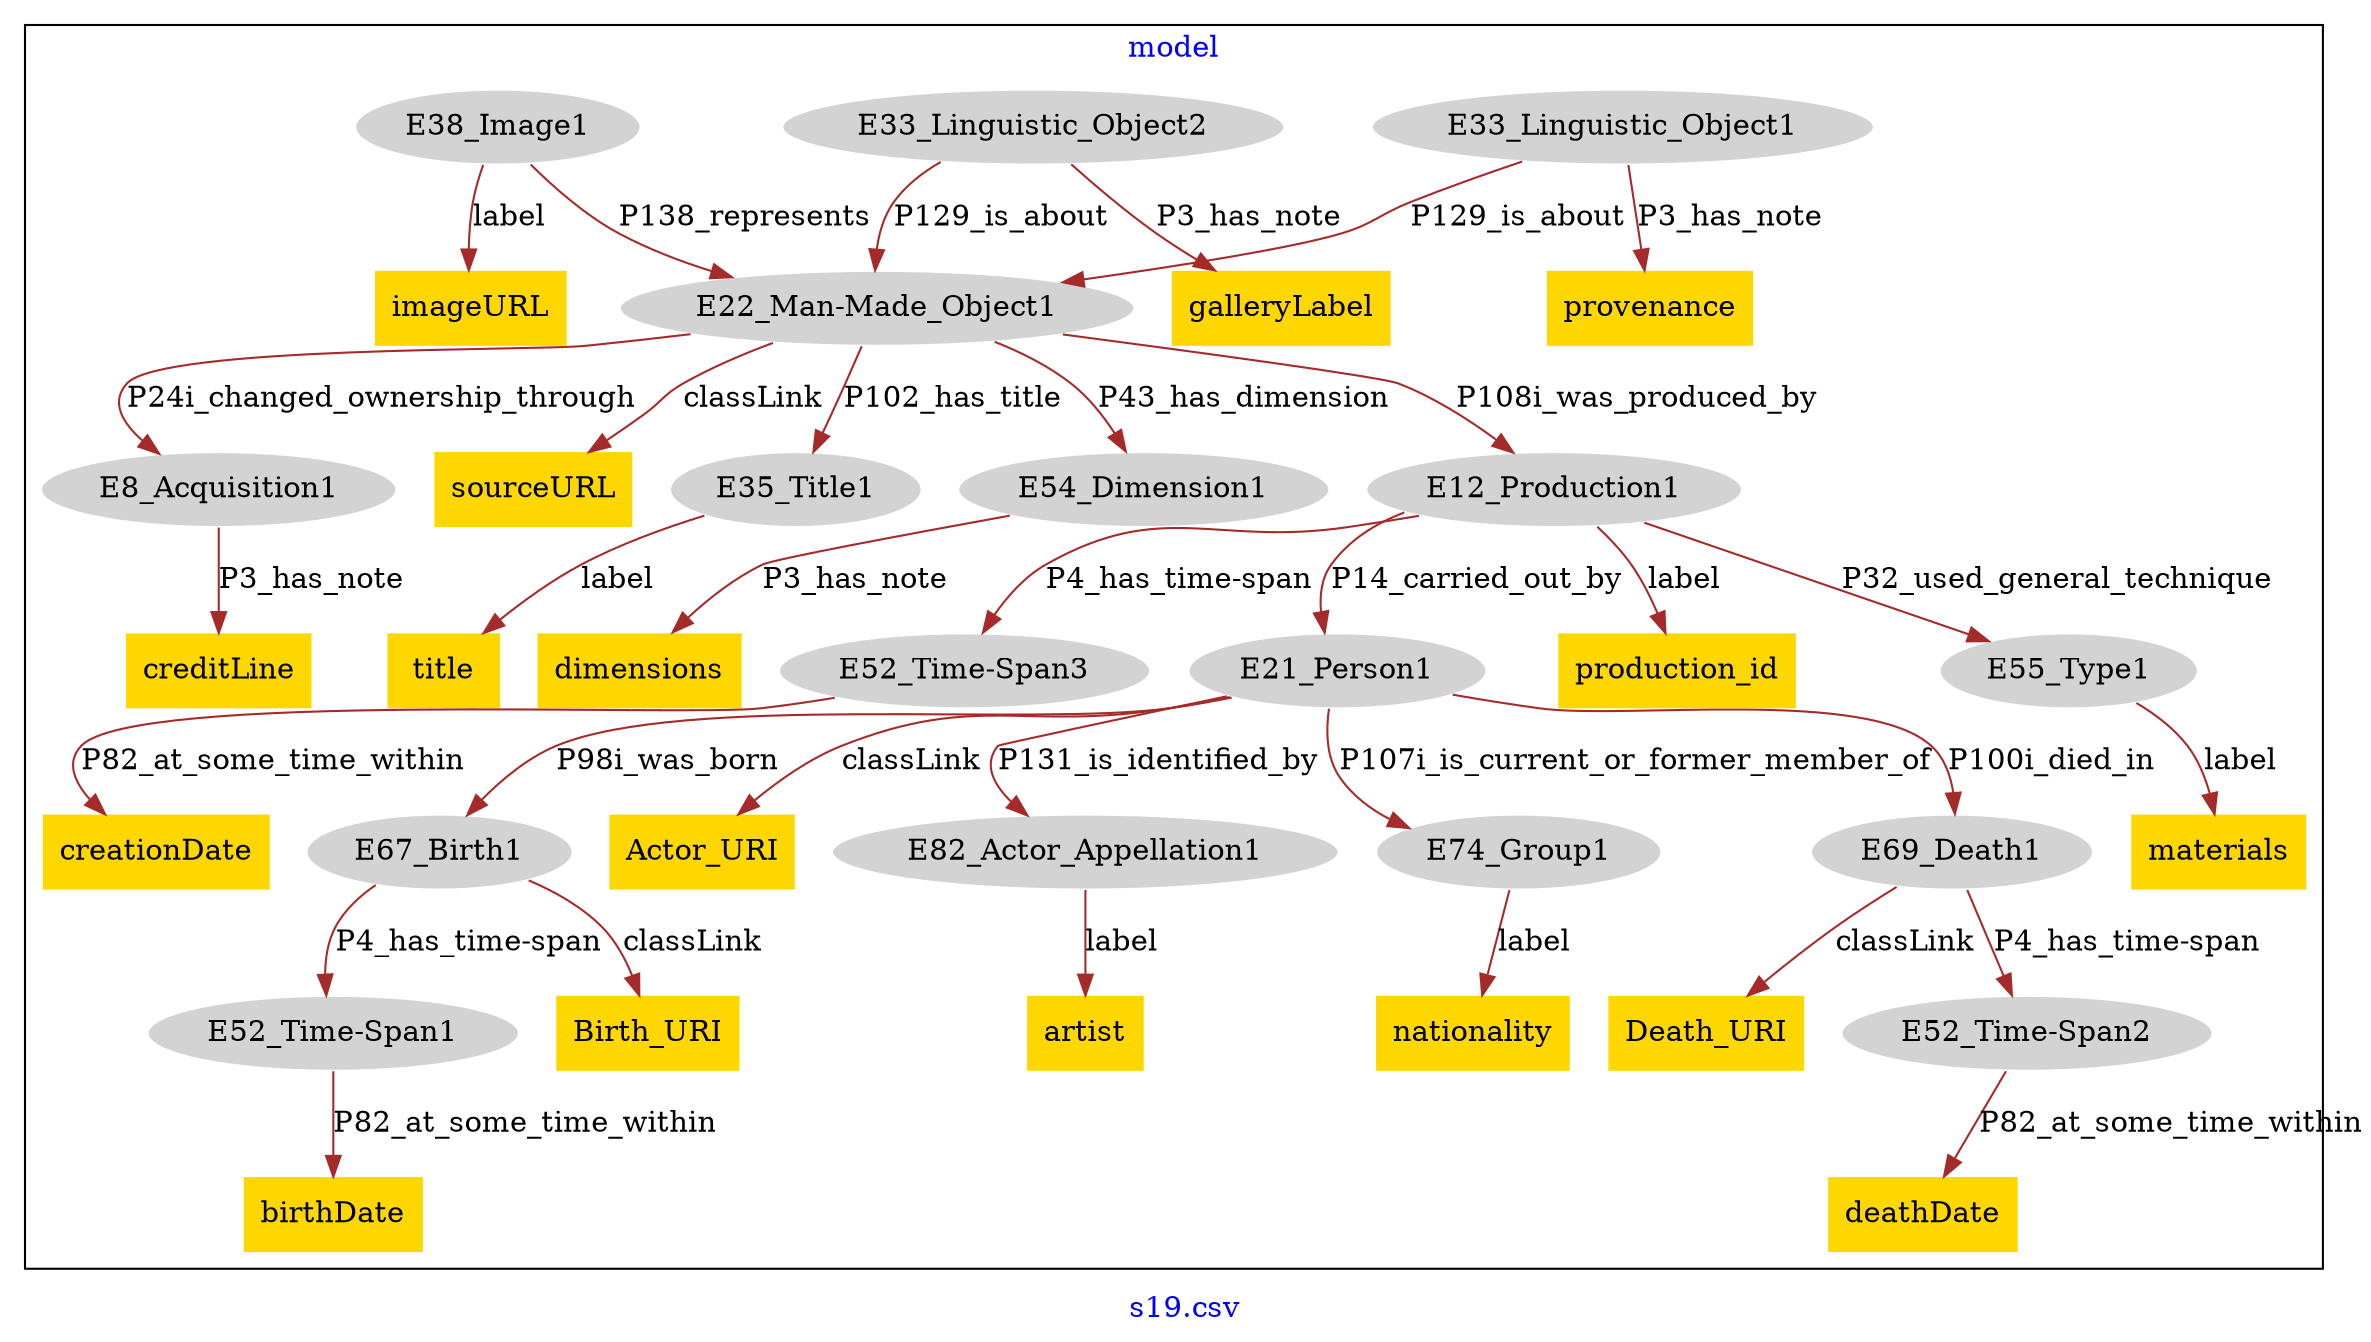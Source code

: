 digraph n0 {
fontcolor="blue"
remincross="true"
label="s19.csv"
subgraph cluster {
label="model"
n2[style="filled",color="white",fillcolor="lightgray",label="E21_Person1"];
n3[style="filled",color="white",fillcolor="lightgray",label="E82_Actor_Appellation1"];
n4[style="filled",color="white",fillcolor="lightgray",label="E74_Group1"];
n5[shape="plaintext",style="filled",fillcolor="gold",label="nationality"];
n6[style="filled",color="white",fillcolor="lightgray",label="E8_Acquisition1"];
n7[shape="plaintext",style="filled",fillcolor="gold",label="creditLine"];
n8[style="filled",color="white",fillcolor="lightgray",label="E22_Man-Made_Object1"];
n9[shape="plaintext",style="filled",fillcolor="gold",label="sourceURL"];
n10[style="filled",color="white",fillcolor="lightgray",label="E33_Linguistic_Object1"];
n11[style="filled",color="white",fillcolor="lightgray",label="E52_Time-Span2"];
n12[shape="plaintext",style="filled",fillcolor="gold",label="deathDate"];
n13[style="filled",color="white",fillcolor="lightgray",label="E69_Death1"];
n14[style="filled",color="white",fillcolor="lightgray",label="E35_Title1"];
n15[shape="plaintext",style="filled",fillcolor="gold",label="artist"];
n16[style="filled",color="white",fillcolor="lightgray",label="E33_Linguistic_Object2"];
n17[shape="plaintext",style="filled",fillcolor="gold",label="galleryLabel"];
n18[style="filled",color="white",fillcolor="lightgray",label="E54_Dimension1"];
n19[shape="plaintext",style="filled",fillcolor="gold",label="dimensions"];
n20[shape="plaintext",style="filled",fillcolor="gold",label="provenance"];
n21[style="filled",color="white",fillcolor="lightgray",label="E12_Production1"];
n22[shape="plaintext",style="filled",fillcolor="gold",label="production_id"];
n23[style="filled",color="white",fillcolor="lightgray",label="E55_Type1"];
n24[style="filled",color="white",fillcolor="lightgray",label="E52_Time-Span3"];
n25[shape="plaintext",style="filled",fillcolor="gold",label="creationDate"];
n26[shape="plaintext",style="filled",fillcolor="gold",label="Death_URI"];
n27[style="filled",color="white",fillcolor="lightgray",label="E67_Birth1"];
n28[shape="plaintext",style="filled",fillcolor="gold",label="materials"];
n29[style="filled",color="white",fillcolor="lightgray",label="E52_Time-Span1"];
n30[shape="plaintext",style="filled",fillcolor="gold",label="birthDate"];
n31[shape="plaintext",style="filled",fillcolor="gold",label="Actor_URI"];
n32[shape="plaintext",style="filled",fillcolor="gold",label="Birth_URI"];
n33[style="filled",color="white",fillcolor="lightgray",label="E38_Image1"];
n34[shape="plaintext",style="filled",fillcolor="gold",label="title"];
n35[shape="plaintext",style="filled",fillcolor="gold",label="imageURL"];
}
n2 -> n3[color="brown",fontcolor="black",label="P131_is_identified_by"]
n4 -> n5[color="brown",fontcolor="black",label="label"]
n2 -> n4[color="brown",fontcolor="black",label="P107i_is_current_or_former_member_of"]
n6 -> n7[color="brown",fontcolor="black",label="P3_has_note"]
n8 -> n9[color="brown",fontcolor="black",label="classLink"]
n10 -> n8[color="brown",fontcolor="black",label="P129_is_about"]
n11 -> n12[color="brown",fontcolor="black",label="P82_at_some_time_within"]
n13 -> n11[color="brown",fontcolor="black",label="P4_has_time-span"]
n8 -> n14[color="brown",fontcolor="black",label="P102_has_title"]
n3 -> n15[color="brown",fontcolor="black",label="label"]
n16 -> n17[color="brown",fontcolor="black",label="P3_has_note"]
n18 -> n19[color="brown",fontcolor="black",label="P3_has_note"]
n10 -> n20[color="brown",fontcolor="black",label="P3_has_note"]
n21 -> n22[color="brown",fontcolor="black",label="label"]
n8 -> n6[color="brown",fontcolor="black",label="P24i_changed_ownership_through"]
n21 -> n23[color="brown",fontcolor="black",label="P32_used_general_technique"]
n24 -> n25[color="brown",fontcolor="black",label="P82_at_some_time_within"]
n8 -> n21[color="brown",fontcolor="black",label="P108i_was_produced_by"]
n21 -> n24[color="brown",fontcolor="black",label="P4_has_time-span"]
n13 -> n26[color="brown",fontcolor="black",label="classLink"]
n2 -> n27[color="brown",fontcolor="black",label="P98i_was_born"]
n21 -> n2[color="brown",fontcolor="black",label="P14_carried_out_by"]
n2 -> n13[color="brown",fontcolor="black",label="P100i_died_in"]
n23 -> n28[color="brown",fontcolor="black",label="label"]
n27 -> n29[color="brown",fontcolor="black",label="P4_has_time-span"]
n16 -> n8[color="brown",fontcolor="black",label="P129_is_about"]
n29 -> n30[color="brown",fontcolor="black",label="P82_at_some_time_within"]
n2 -> n31[color="brown",fontcolor="black",label="classLink"]
n8 -> n18[color="brown",fontcolor="black",label="P43_has_dimension"]
n27 -> n32[color="brown",fontcolor="black",label="classLink"]
n33 -> n8[color="brown",fontcolor="black",label="P138_represents"]
n14 -> n34[color="brown",fontcolor="black",label="label"]
n33 -> n35[color="brown",fontcolor="black",label="label"]
}
